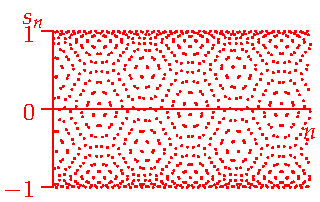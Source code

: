 settings.tex="pdflatex";

texpreamble("\usepackage{amsmath}
\usepackage{amsthm,amssymb}
\usepackage{mathpazo}
\usepackage[svgnames]{xcolor}
");
import graph;

size(160,100,IgnoreAspect);

dotfactor=2;

real g(real n){return sin(n);}

int Max=1000;
	
for(int j=1; j<=Max; ++j){
	dot((j,g(j)),red);
	}


	
xaxis(0,Max,red);
yaxis(-1,1,red,LeftTicks(new real[]{-1,0,1}));
labelx("$n$",Max-1,S,red);
labely("$s_n$",1.2,W,red);
//labely("$s_{n_k}$",0.8,W,deepgreen);





